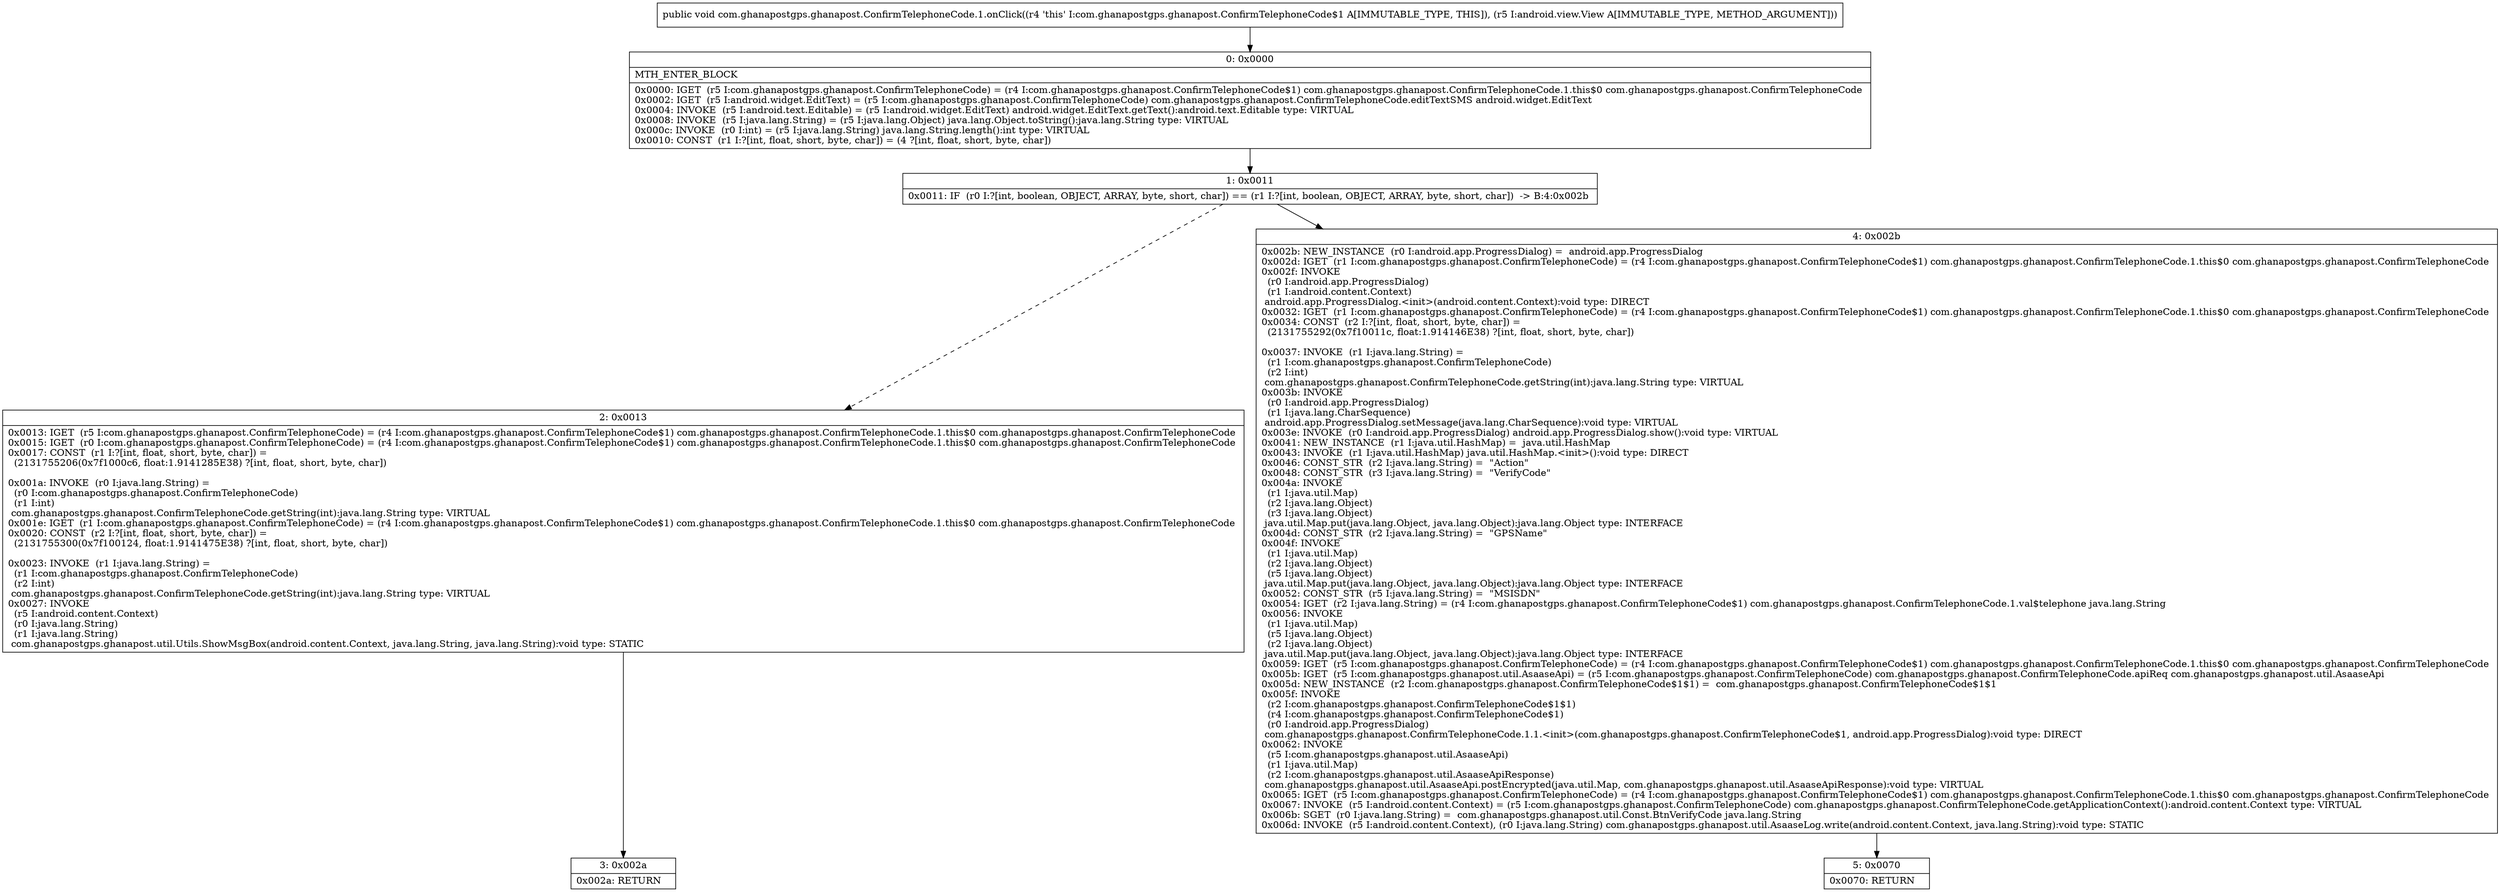 digraph "CFG forcom.ghanapostgps.ghanapost.ConfirmTelephoneCode.1.onClick(Landroid\/view\/View;)V" {
Node_0 [shape=record,label="{0\:\ 0x0000|MTH_ENTER_BLOCK\l|0x0000: IGET  (r5 I:com.ghanapostgps.ghanapost.ConfirmTelephoneCode) = (r4 I:com.ghanapostgps.ghanapost.ConfirmTelephoneCode$1) com.ghanapostgps.ghanapost.ConfirmTelephoneCode.1.this$0 com.ghanapostgps.ghanapost.ConfirmTelephoneCode \l0x0002: IGET  (r5 I:android.widget.EditText) = (r5 I:com.ghanapostgps.ghanapost.ConfirmTelephoneCode) com.ghanapostgps.ghanapost.ConfirmTelephoneCode.editTextSMS android.widget.EditText \l0x0004: INVOKE  (r5 I:android.text.Editable) = (r5 I:android.widget.EditText) android.widget.EditText.getText():android.text.Editable type: VIRTUAL \l0x0008: INVOKE  (r5 I:java.lang.String) = (r5 I:java.lang.Object) java.lang.Object.toString():java.lang.String type: VIRTUAL \l0x000c: INVOKE  (r0 I:int) = (r5 I:java.lang.String) java.lang.String.length():int type: VIRTUAL \l0x0010: CONST  (r1 I:?[int, float, short, byte, char]) = (4 ?[int, float, short, byte, char]) \l}"];
Node_1 [shape=record,label="{1\:\ 0x0011|0x0011: IF  (r0 I:?[int, boolean, OBJECT, ARRAY, byte, short, char]) == (r1 I:?[int, boolean, OBJECT, ARRAY, byte, short, char])  \-\> B:4:0x002b \l}"];
Node_2 [shape=record,label="{2\:\ 0x0013|0x0013: IGET  (r5 I:com.ghanapostgps.ghanapost.ConfirmTelephoneCode) = (r4 I:com.ghanapostgps.ghanapost.ConfirmTelephoneCode$1) com.ghanapostgps.ghanapost.ConfirmTelephoneCode.1.this$0 com.ghanapostgps.ghanapost.ConfirmTelephoneCode \l0x0015: IGET  (r0 I:com.ghanapostgps.ghanapost.ConfirmTelephoneCode) = (r4 I:com.ghanapostgps.ghanapost.ConfirmTelephoneCode$1) com.ghanapostgps.ghanapost.ConfirmTelephoneCode.1.this$0 com.ghanapostgps.ghanapost.ConfirmTelephoneCode \l0x0017: CONST  (r1 I:?[int, float, short, byte, char]) = \l  (2131755206(0x7f1000c6, float:1.9141285E38) ?[int, float, short, byte, char])\l \l0x001a: INVOKE  (r0 I:java.lang.String) = \l  (r0 I:com.ghanapostgps.ghanapost.ConfirmTelephoneCode)\l  (r1 I:int)\l com.ghanapostgps.ghanapost.ConfirmTelephoneCode.getString(int):java.lang.String type: VIRTUAL \l0x001e: IGET  (r1 I:com.ghanapostgps.ghanapost.ConfirmTelephoneCode) = (r4 I:com.ghanapostgps.ghanapost.ConfirmTelephoneCode$1) com.ghanapostgps.ghanapost.ConfirmTelephoneCode.1.this$0 com.ghanapostgps.ghanapost.ConfirmTelephoneCode \l0x0020: CONST  (r2 I:?[int, float, short, byte, char]) = \l  (2131755300(0x7f100124, float:1.9141475E38) ?[int, float, short, byte, char])\l \l0x0023: INVOKE  (r1 I:java.lang.String) = \l  (r1 I:com.ghanapostgps.ghanapost.ConfirmTelephoneCode)\l  (r2 I:int)\l com.ghanapostgps.ghanapost.ConfirmTelephoneCode.getString(int):java.lang.String type: VIRTUAL \l0x0027: INVOKE  \l  (r5 I:android.content.Context)\l  (r0 I:java.lang.String)\l  (r1 I:java.lang.String)\l com.ghanapostgps.ghanapost.util.Utils.ShowMsgBox(android.content.Context, java.lang.String, java.lang.String):void type: STATIC \l}"];
Node_3 [shape=record,label="{3\:\ 0x002a|0x002a: RETURN   \l}"];
Node_4 [shape=record,label="{4\:\ 0x002b|0x002b: NEW_INSTANCE  (r0 I:android.app.ProgressDialog) =  android.app.ProgressDialog \l0x002d: IGET  (r1 I:com.ghanapostgps.ghanapost.ConfirmTelephoneCode) = (r4 I:com.ghanapostgps.ghanapost.ConfirmTelephoneCode$1) com.ghanapostgps.ghanapost.ConfirmTelephoneCode.1.this$0 com.ghanapostgps.ghanapost.ConfirmTelephoneCode \l0x002f: INVOKE  \l  (r0 I:android.app.ProgressDialog)\l  (r1 I:android.content.Context)\l android.app.ProgressDialog.\<init\>(android.content.Context):void type: DIRECT \l0x0032: IGET  (r1 I:com.ghanapostgps.ghanapost.ConfirmTelephoneCode) = (r4 I:com.ghanapostgps.ghanapost.ConfirmTelephoneCode$1) com.ghanapostgps.ghanapost.ConfirmTelephoneCode.1.this$0 com.ghanapostgps.ghanapost.ConfirmTelephoneCode \l0x0034: CONST  (r2 I:?[int, float, short, byte, char]) = \l  (2131755292(0x7f10011c, float:1.914146E38) ?[int, float, short, byte, char])\l \l0x0037: INVOKE  (r1 I:java.lang.String) = \l  (r1 I:com.ghanapostgps.ghanapost.ConfirmTelephoneCode)\l  (r2 I:int)\l com.ghanapostgps.ghanapost.ConfirmTelephoneCode.getString(int):java.lang.String type: VIRTUAL \l0x003b: INVOKE  \l  (r0 I:android.app.ProgressDialog)\l  (r1 I:java.lang.CharSequence)\l android.app.ProgressDialog.setMessage(java.lang.CharSequence):void type: VIRTUAL \l0x003e: INVOKE  (r0 I:android.app.ProgressDialog) android.app.ProgressDialog.show():void type: VIRTUAL \l0x0041: NEW_INSTANCE  (r1 I:java.util.HashMap) =  java.util.HashMap \l0x0043: INVOKE  (r1 I:java.util.HashMap) java.util.HashMap.\<init\>():void type: DIRECT \l0x0046: CONST_STR  (r2 I:java.lang.String) =  \"Action\" \l0x0048: CONST_STR  (r3 I:java.lang.String) =  \"VerifyCode\" \l0x004a: INVOKE  \l  (r1 I:java.util.Map)\l  (r2 I:java.lang.Object)\l  (r3 I:java.lang.Object)\l java.util.Map.put(java.lang.Object, java.lang.Object):java.lang.Object type: INTERFACE \l0x004d: CONST_STR  (r2 I:java.lang.String) =  \"GPSName\" \l0x004f: INVOKE  \l  (r1 I:java.util.Map)\l  (r2 I:java.lang.Object)\l  (r5 I:java.lang.Object)\l java.util.Map.put(java.lang.Object, java.lang.Object):java.lang.Object type: INTERFACE \l0x0052: CONST_STR  (r5 I:java.lang.String) =  \"MSISDN\" \l0x0054: IGET  (r2 I:java.lang.String) = (r4 I:com.ghanapostgps.ghanapost.ConfirmTelephoneCode$1) com.ghanapostgps.ghanapost.ConfirmTelephoneCode.1.val$telephone java.lang.String \l0x0056: INVOKE  \l  (r1 I:java.util.Map)\l  (r5 I:java.lang.Object)\l  (r2 I:java.lang.Object)\l java.util.Map.put(java.lang.Object, java.lang.Object):java.lang.Object type: INTERFACE \l0x0059: IGET  (r5 I:com.ghanapostgps.ghanapost.ConfirmTelephoneCode) = (r4 I:com.ghanapostgps.ghanapost.ConfirmTelephoneCode$1) com.ghanapostgps.ghanapost.ConfirmTelephoneCode.1.this$0 com.ghanapostgps.ghanapost.ConfirmTelephoneCode \l0x005b: IGET  (r5 I:com.ghanapostgps.ghanapost.util.AsaaseApi) = (r5 I:com.ghanapostgps.ghanapost.ConfirmTelephoneCode) com.ghanapostgps.ghanapost.ConfirmTelephoneCode.apiReq com.ghanapostgps.ghanapost.util.AsaaseApi \l0x005d: NEW_INSTANCE  (r2 I:com.ghanapostgps.ghanapost.ConfirmTelephoneCode$1$1) =  com.ghanapostgps.ghanapost.ConfirmTelephoneCode$1$1 \l0x005f: INVOKE  \l  (r2 I:com.ghanapostgps.ghanapost.ConfirmTelephoneCode$1$1)\l  (r4 I:com.ghanapostgps.ghanapost.ConfirmTelephoneCode$1)\l  (r0 I:android.app.ProgressDialog)\l com.ghanapostgps.ghanapost.ConfirmTelephoneCode.1.1.\<init\>(com.ghanapostgps.ghanapost.ConfirmTelephoneCode$1, android.app.ProgressDialog):void type: DIRECT \l0x0062: INVOKE  \l  (r5 I:com.ghanapostgps.ghanapost.util.AsaaseApi)\l  (r1 I:java.util.Map)\l  (r2 I:com.ghanapostgps.ghanapost.util.AsaaseApiResponse)\l com.ghanapostgps.ghanapost.util.AsaaseApi.postEncrypted(java.util.Map, com.ghanapostgps.ghanapost.util.AsaaseApiResponse):void type: VIRTUAL \l0x0065: IGET  (r5 I:com.ghanapostgps.ghanapost.ConfirmTelephoneCode) = (r4 I:com.ghanapostgps.ghanapost.ConfirmTelephoneCode$1) com.ghanapostgps.ghanapost.ConfirmTelephoneCode.1.this$0 com.ghanapostgps.ghanapost.ConfirmTelephoneCode \l0x0067: INVOKE  (r5 I:android.content.Context) = (r5 I:com.ghanapostgps.ghanapost.ConfirmTelephoneCode) com.ghanapostgps.ghanapost.ConfirmTelephoneCode.getApplicationContext():android.content.Context type: VIRTUAL \l0x006b: SGET  (r0 I:java.lang.String) =  com.ghanapostgps.ghanapost.util.Const.BtnVerifyCode java.lang.String \l0x006d: INVOKE  (r5 I:android.content.Context), (r0 I:java.lang.String) com.ghanapostgps.ghanapost.util.AsaaseLog.write(android.content.Context, java.lang.String):void type: STATIC \l}"];
Node_5 [shape=record,label="{5\:\ 0x0070|0x0070: RETURN   \l}"];
MethodNode[shape=record,label="{public void com.ghanapostgps.ghanapost.ConfirmTelephoneCode.1.onClick((r4 'this' I:com.ghanapostgps.ghanapost.ConfirmTelephoneCode$1 A[IMMUTABLE_TYPE, THIS]), (r5 I:android.view.View A[IMMUTABLE_TYPE, METHOD_ARGUMENT])) }"];
MethodNode -> Node_0;
Node_0 -> Node_1;
Node_1 -> Node_2[style=dashed];
Node_1 -> Node_4;
Node_2 -> Node_3;
Node_4 -> Node_5;
}

